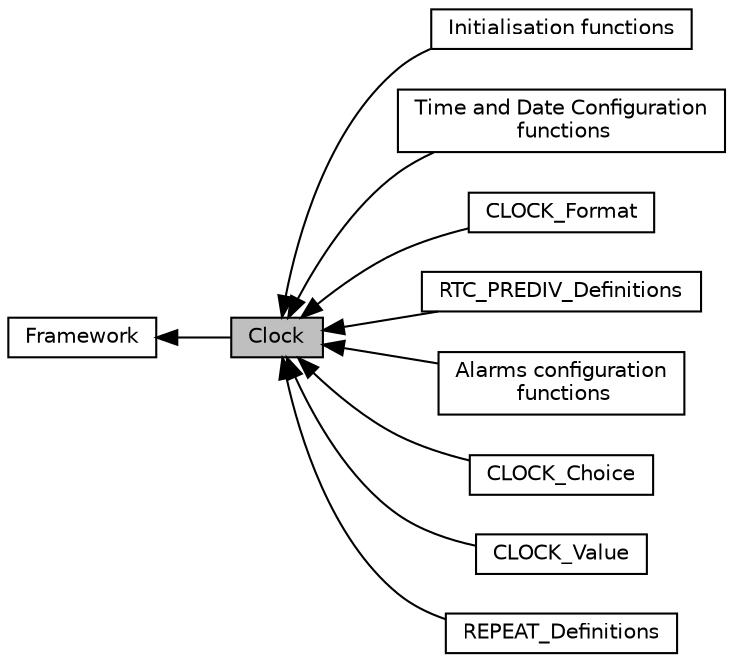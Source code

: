 digraph "Clock"
{
  edge [fontname="Helvetica",fontsize="10",labelfontname="Helvetica",labelfontsize="10"];
  node [fontname="Helvetica",fontsize="10",shape=record];
  rankdir=LR;
  Node0 [label="Clock",height=0.2,width=0.4,color="black", fillcolor="grey75", style="filled", fontcolor="black"];
  Node1 [label="Framework",height=0.2,width=0.4,color="black", fillcolor="white", style="filled",URL="$group___framework.html"];
  Node7 [label="Initialisation functions",height=0.2,width=0.4,color="black", fillcolor="white", style="filled",URL="$group___clock___init.html",tooltip="Clock initialisation functions. "];
  Node8 [label="Time and Date Configuration\l functions",height=0.2,width=0.4,color="black", fillcolor="white", style="filled",URL="$group___clock___time___date.html",tooltip="Clock time and date configuration functions. "];
  Node4 [label="CLOCK_Format",height=0.2,width=0.4,color="black", fillcolor="white", style="filled",URL="$group___c_l_o_c_k___format.html",tooltip="AM or PM. "];
  Node2 [label="RTC_PREDIV_Definitions",height=0.2,width=0.4,color="black", fillcolor="white", style="filled",URL="$group___r_t_c___p_r_e_d_i_v___definitions.html",tooltip="definition of prescaler for Asynchronous and Synchronous "];
  Node9 [label="Alarms configuration\l functions",height=0.2,width=0.4,color="black", fillcolor="white", style="filled",URL="$group___clock___alarms.html",tooltip="Clock alarm configuration functions. "];
  Node3 [label="CLOCK_Choice",height=0.2,width=0.4,color="black", fillcolor="white", style="filled",URL="$group___c_l_o_c_k___choice.html",tooltip="Clock A or B. "];
  Node5 [label="CLOCK_Value",height=0.2,width=0.4,color="black", fillcolor="white", style="filled",URL="$group___c_l_o_c_k___value.html",tooltip="Access time or date parameters. "];
  Node6 [label="REPEAT_Definitions",height=0.2,width=0.4,color="black", fillcolor="white", style="filled",URL="$group___r_e_p_e_a_t___definitions.html",tooltip="Alarm repeat options. "];
  Node1->Node0 [shape=plaintext, dir="back", style="solid"];
  Node0->Node2 [shape=plaintext, dir="back", style="solid"];
  Node0->Node3 [shape=plaintext, dir="back", style="solid"];
  Node0->Node4 [shape=plaintext, dir="back", style="solid"];
  Node0->Node5 [shape=plaintext, dir="back", style="solid"];
  Node0->Node6 [shape=plaintext, dir="back", style="solid"];
  Node0->Node7 [shape=plaintext, dir="back", style="solid"];
  Node0->Node8 [shape=plaintext, dir="back", style="solid"];
  Node0->Node9 [shape=plaintext, dir="back", style="solid"];
}
